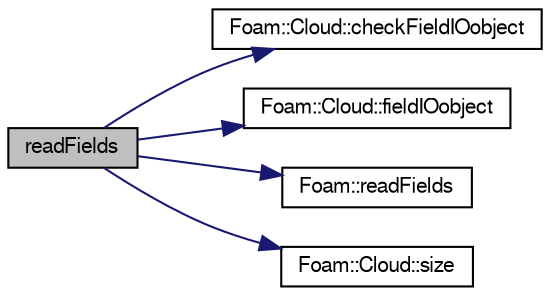 digraph "readFields"
{
  bgcolor="transparent";
  edge [fontname="FreeSans",fontsize="10",labelfontname="FreeSans",labelfontsize="10"];
  node [fontname="FreeSans",fontsize="10",shape=record];
  rankdir="LR";
  Node83 [label="readFields",height=0.2,width=0.4,color="black", fillcolor="grey75", style="filled", fontcolor="black"];
  Node83 -> Node84 [color="midnightblue",fontsize="10",style="solid",fontname="FreeSans"];
  Node84 [label="Foam::Cloud::checkFieldIOobject",height=0.2,width=0.4,color="black",URL="$a23562.html#a354ac3d5592a996cb2ed69f23e874528",tooltip="Check lagrangian data field. "];
  Node83 -> Node85 [color="midnightblue",fontsize="10",style="solid",fontname="FreeSans"];
  Node85 [label="Foam::Cloud::fieldIOobject",height=0.2,width=0.4,color="black",URL="$a23562.html#a96931e0eb11f9d9cd97e964e030a2c34",tooltip="Helper to construct IOobject for field and current time. "];
  Node83 -> Node86 [color="midnightblue",fontsize="10",style="solid",fontname="FreeSans"];
  Node86 [label="Foam::readFields",height=0.2,width=0.4,color="black",URL="$a21124.html#a819a9300b37726a8877a8c3cd4e121b9"];
  Node83 -> Node87 [color="midnightblue",fontsize="10",style="solid",fontname="FreeSans"];
  Node87 [label="Foam::Cloud::size",height=0.2,width=0.4,color="black",URL="$a23562.html#a9facbf0a118d395c89884e45a5ca4e4b"];
}
